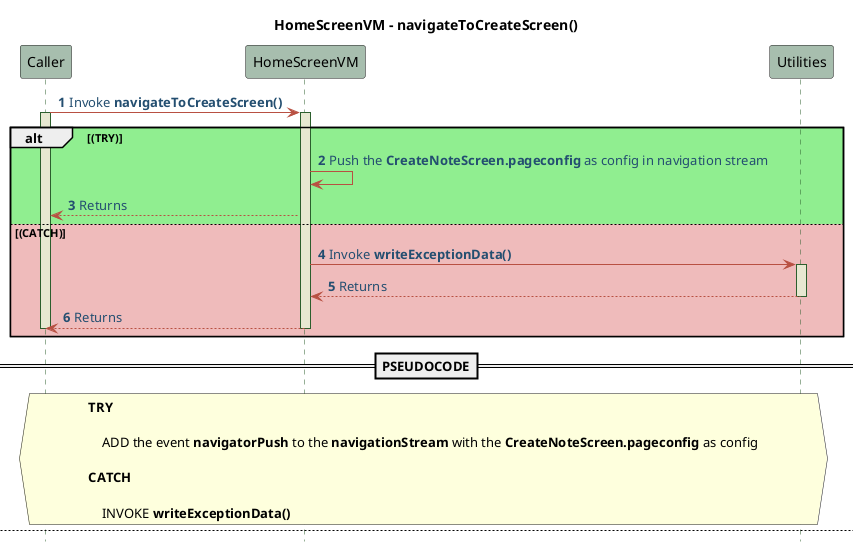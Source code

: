@startuml HomeScreenVM - Sequence -Pseudo 
!define POSITIVERESPONSE 90EE90

!define NEGATIVEERESPONSE EFBBBB

!define NUETRALRESPONSE F2DC79

skinparam sequence{
    ParticipantBackgroundColor #A7BEAE

    LifeLineBackgroundColor #E7E8D1

    LifeLineBorderColor #2C5F2D

    ActorBackgroundColor #FC766AFF

    ActorBorderColor #FC766AFF

    ArrowColor #B85042

    ArrowFontColor #234E70

}

title HomeScreenVM - navigateToCreateScreen()
autonumber 1
hide footbox 
Caller -> HomeScreenVM : Invoke **navigateToCreateScreen()**
activate Caller 
activate HomeScreenVM 
alt #POSITIVERESPONSE (TRY)
HomeScreenVM -> HomeScreenVM :  Push the **CreateNoteScreen.pageconfig** as config in navigation stream
HomeScreenVM --> Caller : Returns 
else #NEGATIVEERESPONSE (CATCH)
HomeScreenVM -> Utilities : Invoke **writeExceptionData()**
activate Utilities 
Utilities --> HomeScreenVM : Returns 
deactivate Utilities
HomeScreenVM --> Caller : Returns
deactivate Caller 
deactivate HomeScreenVM 
end 

==PSEUDOCODE== 
hnote across 
    **TRY**

        ADD the event **navigatorPush** to the **navigationStream** with the **CreateNoteScreen.pageconfig** as config
    
    **CATCH** 

        INVOKE **writeExceptionData()**
end hnote 

newpage HomeScreenVM - navigateToRetrieveScreen()
autonumber 1
hide footbox 
Caller -> HomeScreenVM : Invoke **navigateToRetrieveScreen()**
activate Caller 
activate HomeScreenVM 
alt #POSITIVERESPONSE (TRY)
HomeScreenVM -> HomeScreenVM : Push the **RetrieveNoteScreen.pageconfig** as config in navigation stream
HomeScreenVM --> Caller : Returns
else #NEGATIVEERESPONSE (CATCH)
HomeScreenVM -> Utilities : Invoke **writeExceptionData()**
activate Utilities 
Utilities --> HomeScreenVM : Returns 
deactivate Utilities
HomeScreenVM --> Caller : Returns
deactivate Caller 
deactivate HomeScreenVM 
end 

==PSEUDOCODE== 
hnote across 
    **TRY**

        ADD the event **navigatorPush** to the **navigationStream** with the **RetrieveNoteScreen.pageconfig** as config
    
    **CATCH** 

        INVOKE **writeExceptionData()**
end hnote 